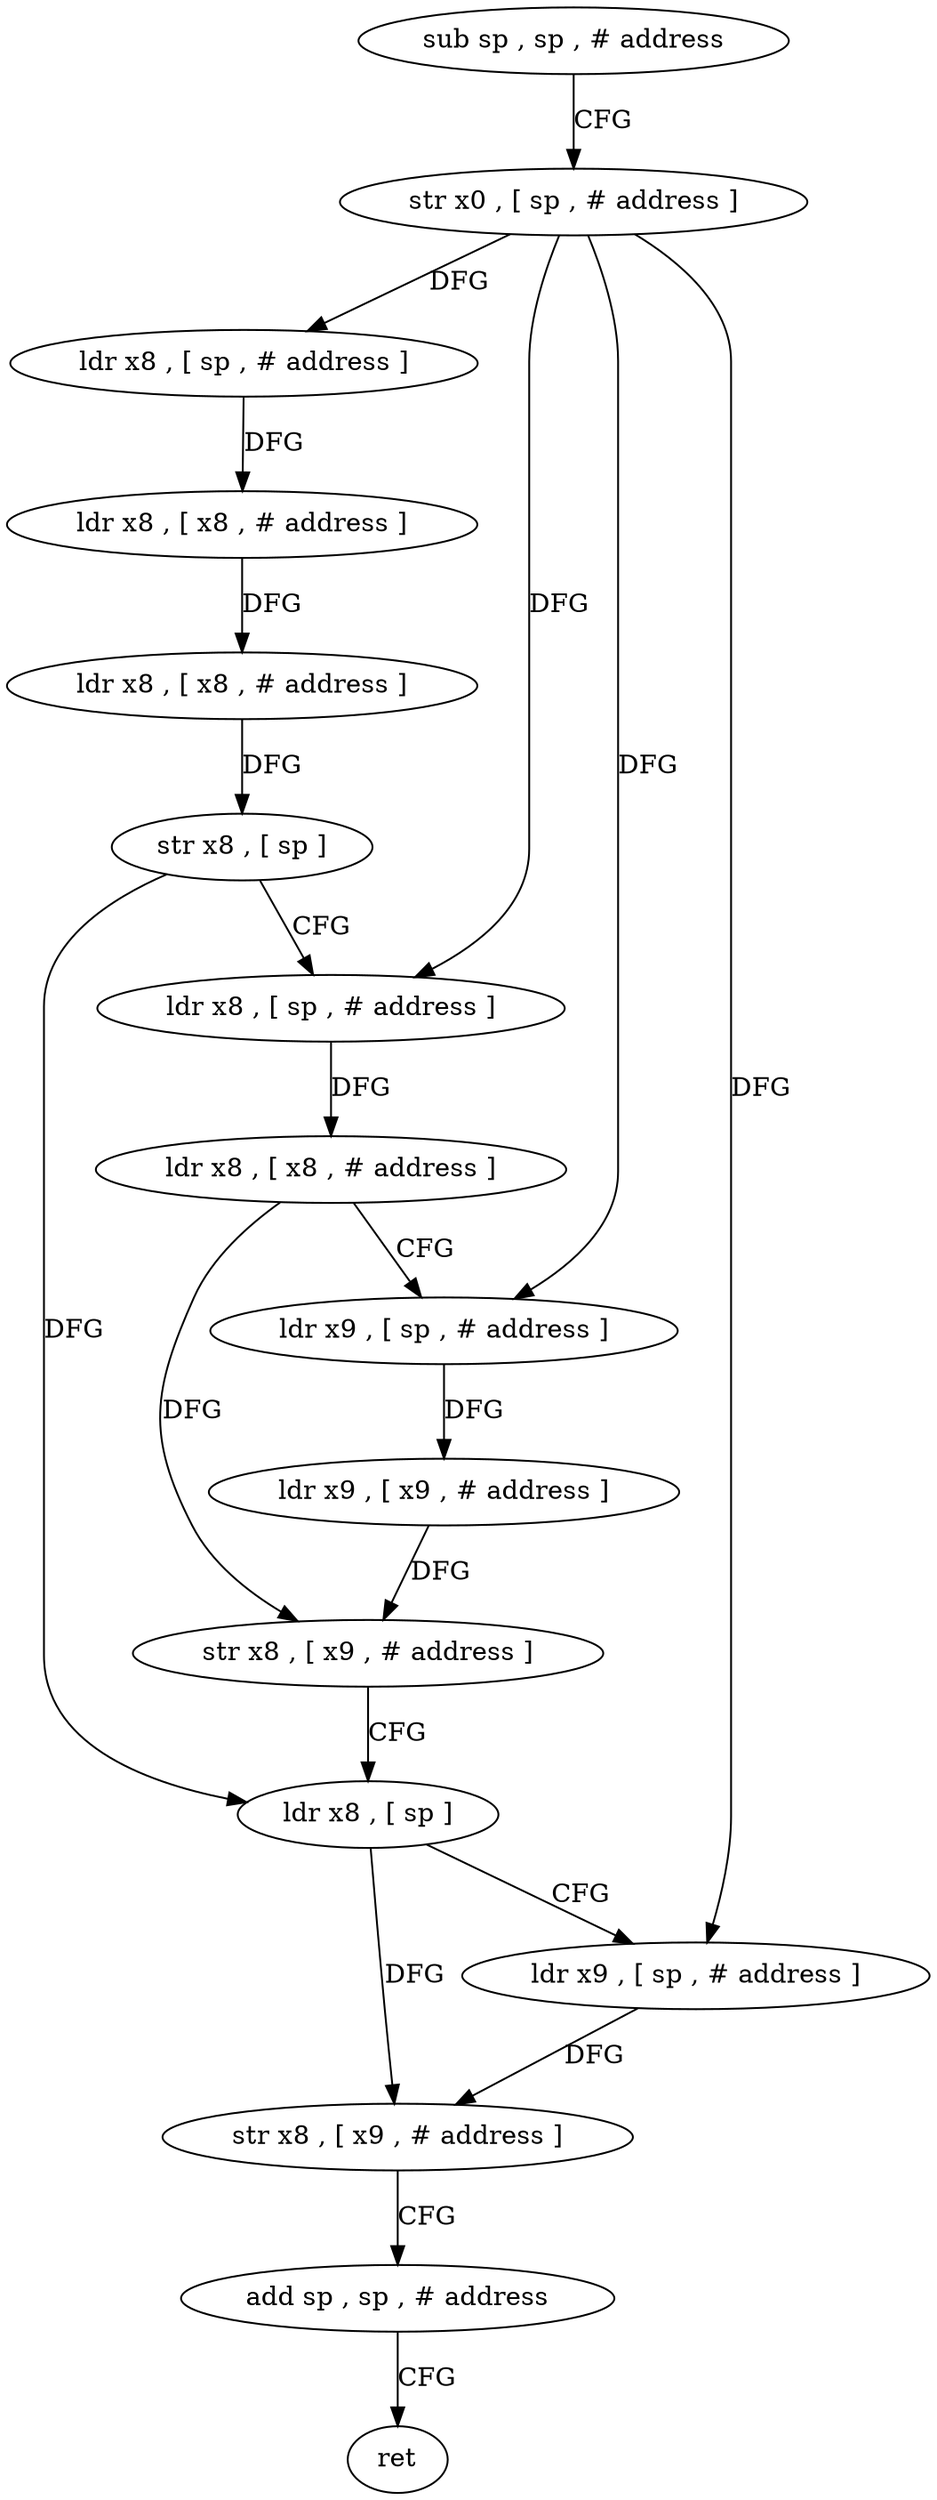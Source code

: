 digraph "func" {
"4243416" [label = "sub sp , sp , # address" ]
"4243420" [label = "str x0 , [ sp , # address ]" ]
"4243424" [label = "ldr x8 , [ sp , # address ]" ]
"4243428" [label = "ldr x8 , [ x8 , # address ]" ]
"4243432" [label = "ldr x8 , [ x8 , # address ]" ]
"4243436" [label = "str x8 , [ sp ]" ]
"4243440" [label = "ldr x8 , [ sp , # address ]" ]
"4243444" [label = "ldr x8 , [ x8 , # address ]" ]
"4243448" [label = "ldr x9 , [ sp , # address ]" ]
"4243452" [label = "ldr x9 , [ x9 , # address ]" ]
"4243456" [label = "str x8 , [ x9 , # address ]" ]
"4243460" [label = "ldr x8 , [ sp ]" ]
"4243464" [label = "ldr x9 , [ sp , # address ]" ]
"4243468" [label = "str x8 , [ x9 , # address ]" ]
"4243472" [label = "add sp , sp , # address" ]
"4243476" [label = "ret" ]
"4243416" -> "4243420" [ label = "CFG" ]
"4243420" -> "4243424" [ label = "DFG" ]
"4243420" -> "4243440" [ label = "DFG" ]
"4243420" -> "4243448" [ label = "DFG" ]
"4243420" -> "4243464" [ label = "DFG" ]
"4243424" -> "4243428" [ label = "DFG" ]
"4243428" -> "4243432" [ label = "DFG" ]
"4243432" -> "4243436" [ label = "DFG" ]
"4243436" -> "4243440" [ label = "CFG" ]
"4243436" -> "4243460" [ label = "DFG" ]
"4243440" -> "4243444" [ label = "DFG" ]
"4243444" -> "4243448" [ label = "CFG" ]
"4243444" -> "4243456" [ label = "DFG" ]
"4243448" -> "4243452" [ label = "DFG" ]
"4243452" -> "4243456" [ label = "DFG" ]
"4243456" -> "4243460" [ label = "CFG" ]
"4243460" -> "4243464" [ label = "CFG" ]
"4243460" -> "4243468" [ label = "DFG" ]
"4243464" -> "4243468" [ label = "DFG" ]
"4243468" -> "4243472" [ label = "CFG" ]
"4243472" -> "4243476" [ label = "CFG" ]
}
